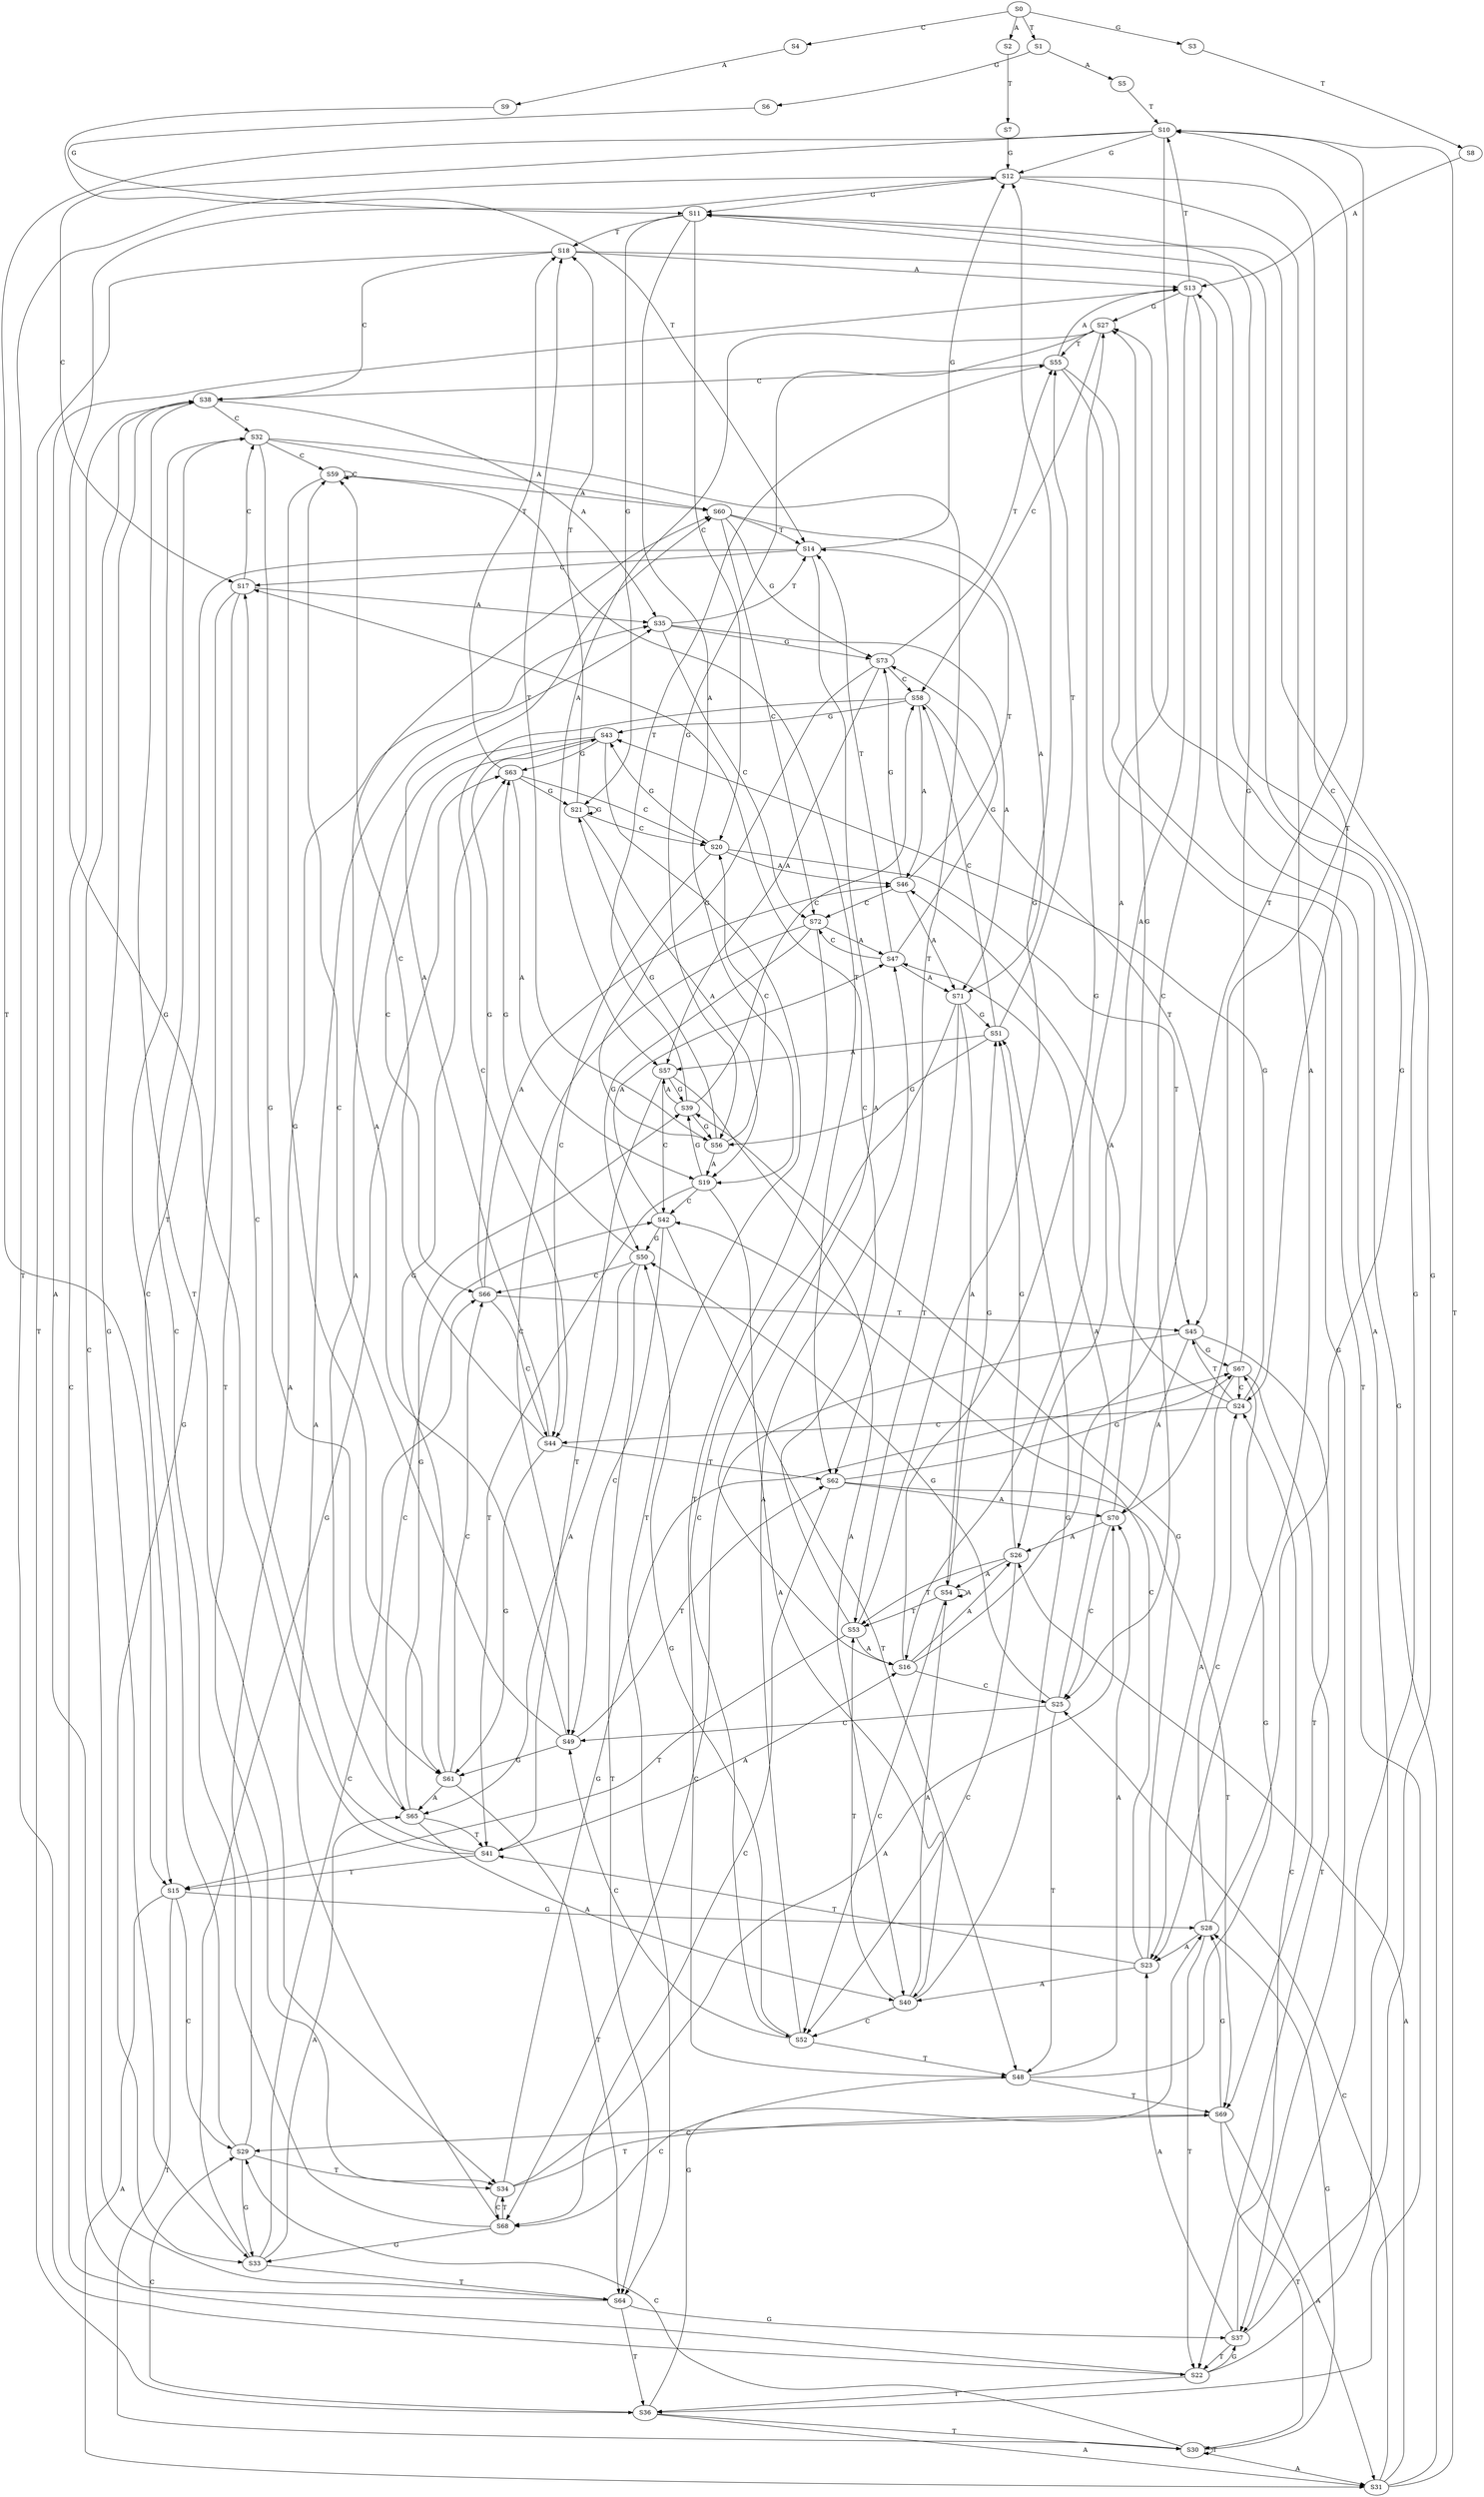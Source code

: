 strict digraph  {
	S0 -> S1 [ label = T ];
	S0 -> S2 [ label = A ];
	S0 -> S3 [ label = G ];
	S0 -> S4 [ label = C ];
	S1 -> S5 [ label = A ];
	S1 -> S6 [ label = G ];
	S2 -> S7 [ label = T ];
	S3 -> S8 [ label = T ];
	S4 -> S9 [ label = A ];
	S5 -> S10 [ label = T ];
	S6 -> S11 [ label = G ];
	S7 -> S12 [ label = G ];
	S8 -> S13 [ label = A ];
	S9 -> S14 [ label = T ];
	S10 -> S12 [ label = G ];
	S10 -> S15 [ label = T ];
	S10 -> S16 [ label = A ];
	S10 -> S17 [ label = C ];
	S11 -> S18 [ label = T ];
	S11 -> S19 [ label = A ];
	S11 -> S20 [ label = C ];
	S11 -> S21 [ label = G ];
	S12 -> S22 [ label = T ];
	S12 -> S23 [ label = A ];
	S12 -> S11 [ label = G ];
	S12 -> S24 [ label = C ];
	S13 -> S25 [ label = C ];
	S13 -> S26 [ label = A ];
	S13 -> S27 [ label = G ];
	S13 -> S10 [ label = T ];
	S14 -> S15 [ label = T ];
	S14 -> S12 [ label = G ];
	S14 -> S16 [ label = A ];
	S14 -> S17 [ label = C ];
	S15 -> S28 [ label = G ];
	S15 -> S29 [ label = C ];
	S15 -> S30 [ label = T ];
	S15 -> S31 [ label = A ];
	S16 -> S26 [ label = A ];
	S16 -> S27 [ label = G ];
	S16 -> S10 [ label = T ];
	S16 -> S25 [ label = C ];
	S17 -> S32 [ label = C ];
	S17 -> S33 [ label = G ];
	S17 -> S34 [ label = T ];
	S17 -> S35 [ label = A ];
	S18 -> S36 [ label = T ];
	S18 -> S37 [ label = G ];
	S18 -> S38 [ label = C ];
	S18 -> S13 [ label = A ];
	S19 -> S39 [ label = G ];
	S19 -> S40 [ label = A ];
	S19 -> S41 [ label = T ];
	S19 -> S42 [ label = C ];
	S20 -> S43 [ label = G ];
	S20 -> S44 [ label = C ];
	S20 -> S45 [ label = T ];
	S20 -> S46 [ label = A ];
	S21 -> S18 [ label = T ];
	S21 -> S19 [ label = A ];
	S21 -> S21 [ label = G ];
	S21 -> S20 [ label = C ];
	S22 -> S36 [ label = T ];
	S22 -> S37 [ label = G ];
	S22 -> S13 [ label = A ];
	S22 -> S38 [ label = C ];
	S23 -> S41 [ label = T ];
	S23 -> S40 [ label = A ];
	S23 -> S39 [ label = G ];
	S23 -> S42 [ label = C ];
	S24 -> S44 [ label = C ];
	S24 -> S43 [ label = G ];
	S24 -> S45 [ label = T ];
	S24 -> S46 [ label = A ];
	S25 -> S47 [ label = A ];
	S25 -> S48 [ label = T ];
	S25 -> S49 [ label = C ];
	S25 -> S50 [ label = G ];
	S26 -> S51 [ label = G ];
	S26 -> S52 [ label = C ];
	S26 -> S53 [ label = T ];
	S26 -> S54 [ label = A ];
	S27 -> S55 [ label = T ];
	S27 -> S56 [ label = G ];
	S27 -> S57 [ label = A ];
	S27 -> S58 [ label = C ];
	S28 -> S22 [ label = T ];
	S28 -> S23 [ label = A ];
	S28 -> S11 [ label = G ];
	S28 -> S24 [ label = C ];
	S29 -> S34 [ label = T ];
	S29 -> S35 [ label = A ];
	S29 -> S33 [ label = G ];
	S29 -> S32 [ label = C ];
	S30 -> S29 [ label = C ];
	S30 -> S30 [ label = T ];
	S30 -> S31 [ label = A ];
	S30 -> S28 [ label = G ];
	S31 -> S10 [ label = T ];
	S31 -> S25 [ label = C ];
	S31 -> S27 [ label = G ];
	S31 -> S26 [ label = A ];
	S32 -> S59 [ label = C ];
	S32 -> S60 [ label = A ];
	S32 -> S61 [ label = G ];
	S32 -> S62 [ label = T ];
	S33 -> S63 [ label = G ];
	S33 -> S64 [ label = T ];
	S33 -> S65 [ label = A ];
	S33 -> S66 [ label = C ];
	S34 -> S67 [ label = G ];
	S34 -> S68 [ label = C ];
	S34 -> S69 [ label = T ];
	S34 -> S70 [ label = A ];
	S35 -> S71 [ label = A ];
	S35 -> S72 [ label = C ];
	S35 -> S73 [ label = G ];
	S35 -> S14 [ label = T ];
	S36 -> S30 [ label = T ];
	S36 -> S29 [ label = C ];
	S36 -> S28 [ label = G ];
	S36 -> S31 [ label = A ];
	S37 -> S22 [ label = T ];
	S37 -> S23 [ label = A ];
	S37 -> S11 [ label = G ];
	S37 -> S24 [ label = C ];
	S38 -> S33 [ label = G ];
	S38 -> S34 [ label = T ];
	S38 -> S35 [ label = A ];
	S38 -> S32 [ label = C ];
	S39 -> S56 [ label = G ];
	S39 -> S55 [ label = T ];
	S39 -> S57 [ label = A ];
	S39 -> S58 [ label = C ];
	S40 -> S54 [ label = A ];
	S40 -> S51 [ label = G ];
	S40 -> S52 [ label = C ];
	S40 -> S53 [ label = T ];
	S41 -> S16 [ label = A ];
	S41 -> S17 [ label = C ];
	S41 -> S12 [ label = G ];
	S41 -> S15 [ label = T ];
	S42 -> S49 [ label = C ];
	S42 -> S50 [ label = G ];
	S42 -> S47 [ label = A ];
	S42 -> S48 [ label = T ];
	S43 -> S63 [ label = G ];
	S43 -> S65 [ label = A ];
	S43 -> S64 [ label = T ];
	S43 -> S66 [ label = C ];
	S44 -> S61 [ label = G ];
	S44 -> S59 [ label = C ];
	S44 -> S60 [ label = A ];
	S44 -> S62 [ label = T ];
	S45 -> S69 [ label = T ];
	S45 -> S70 [ label = A ];
	S45 -> S68 [ label = C ];
	S45 -> S67 [ label = G ];
	S46 -> S14 [ label = T ];
	S46 -> S71 [ label = A ];
	S46 -> S73 [ label = G ];
	S46 -> S72 [ label = C ];
	S47 -> S71 [ label = A ];
	S47 -> S72 [ label = C ];
	S47 -> S14 [ label = T ];
	S47 -> S73 [ label = G ];
	S48 -> S69 [ label = T ];
	S48 -> S70 [ label = A ];
	S48 -> S68 [ label = C ];
	S48 -> S67 [ label = G ];
	S49 -> S60 [ label = A ];
	S49 -> S59 [ label = C ];
	S49 -> S62 [ label = T ];
	S49 -> S61 [ label = G ];
	S50 -> S64 [ label = T ];
	S50 -> S65 [ label = A ];
	S50 -> S63 [ label = G ];
	S50 -> S66 [ label = C ];
	S51 -> S56 [ label = G ];
	S51 -> S57 [ label = A ];
	S51 -> S58 [ label = C ];
	S51 -> S55 [ label = T ];
	S52 -> S47 [ label = A ];
	S52 -> S49 [ label = C ];
	S52 -> S50 [ label = G ];
	S52 -> S48 [ label = T ];
	S53 -> S16 [ label = A ];
	S53 -> S15 [ label = T ];
	S53 -> S17 [ label = C ];
	S53 -> S12 [ label = G ];
	S54 -> S51 [ label = G ];
	S54 -> S54 [ label = A ];
	S54 -> S53 [ label = T ];
	S54 -> S52 [ label = C ];
	S55 -> S36 [ label = T ];
	S55 -> S38 [ label = C ];
	S55 -> S13 [ label = A ];
	S55 -> S37 [ label = G ];
	S56 -> S18 [ label = T ];
	S56 -> S19 [ label = A ];
	S56 -> S21 [ label = G ];
	S56 -> S20 [ label = C ];
	S57 -> S41 [ label = T ];
	S57 -> S40 [ label = A ];
	S57 -> S39 [ label = G ];
	S57 -> S42 [ label = C ];
	S58 -> S46 [ label = A ];
	S58 -> S45 [ label = T ];
	S58 -> S44 [ label = C ];
	S58 -> S43 [ label = G ];
	S59 -> S61 [ label = G ];
	S59 -> S59 [ label = C ];
	S59 -> S60 [ label = A ];
	S59 -> S62 [ label = T ];
	S60 -> S71 [ label = A ];
	S60 -> S72 [ label = C ];
	S60 -> S14 [ label = T ];
	S60 -> S73 [ label = G ];
	S61 -> S64 [ label = T ];
	S61 -> S65 [ label = A ];
	S61 -> S63 [ label = G ];
	S61 -> S66 [ label = C ];
	S62 -> S68 [ label = C ];
	S62 -> S67 [ label = G ];
	S62 -> S69 [ label = T ];
	S62 -> S70 [ label = A ];
	S63 -> S18 [ label = T ];
	S63 -> S21 [ label = G ];
	S63 -> S19 [ label = A ];
	S63 -> S20 [ label = C ];
	S64 -> S36 [ label = T ];
	S64 -> S38 [ label = C ];
	S64 -> S13 [ label = A ];
	S64 -> S37 [ label = G ];
	S65 -> S42 [ label = C ];
	S65 -> S40 [ label = A ];
	S65 -> S41 [ label = T ];
	S65 -> S39 [ label = G ];
	S66 -> S46 [ label = A ];
	S66 -> S45 [ label = T ];
	S66 -> S43 [ label = G ];
	S66 -> S44 [ label = C ];
	S67 -> S11 [ label = G ];
	S67 -> S23 [ label = A ];
	S67 -> S22 [ label = T ];
	S67 -> S24 [ label = C ];
	S68 -> S35 [ label = A ];
	S68 -> S34 [ label = T ];
	S68 -> S32 [ label = C ];
	S68 -> S33 [ label = G ];
	S69 -> S29 [ label = C ];
	S69 -> S31 [ label = A ];
	S69 -> S28 [ label = G ];
	S69 -> S30 [ label = T ];
	S70 -> S26 [ label = A ];
	S70 -> S25 [ label = C ];
	S70 -> S10 [ label = T ];
	S70 -> S27 [ label = G ];
	S71 -> S51 [ label = G ];
	S71 -> S52 [ label = C ];
	S71 -> S53 [ label = T ];
	S71 -> S54 [ label = A ];
	S72 -> S50 [ label = G ];
	S72 -> S49 [ label = C ];
	S72 -> S47 [ label = A ];
	S72 -> S48 [ label = T ];
	S73 -> S58 [ label = C ];
	S73 -> S57 [ label = A ];
	S73 -> S55 [ label = T ];
	S73 -> S56 [ label = G ];
}

